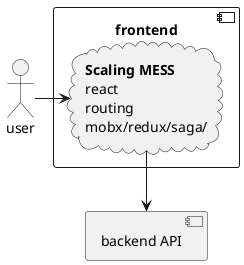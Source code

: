 @startuml

actor user
component "backend API" as backend

component frontend {
    cloud "**Scaling MESS** \nreact\nrouting\nmobx/redux/saga/" as mess
}

user -> mess
mess -down-> backend


@enduml